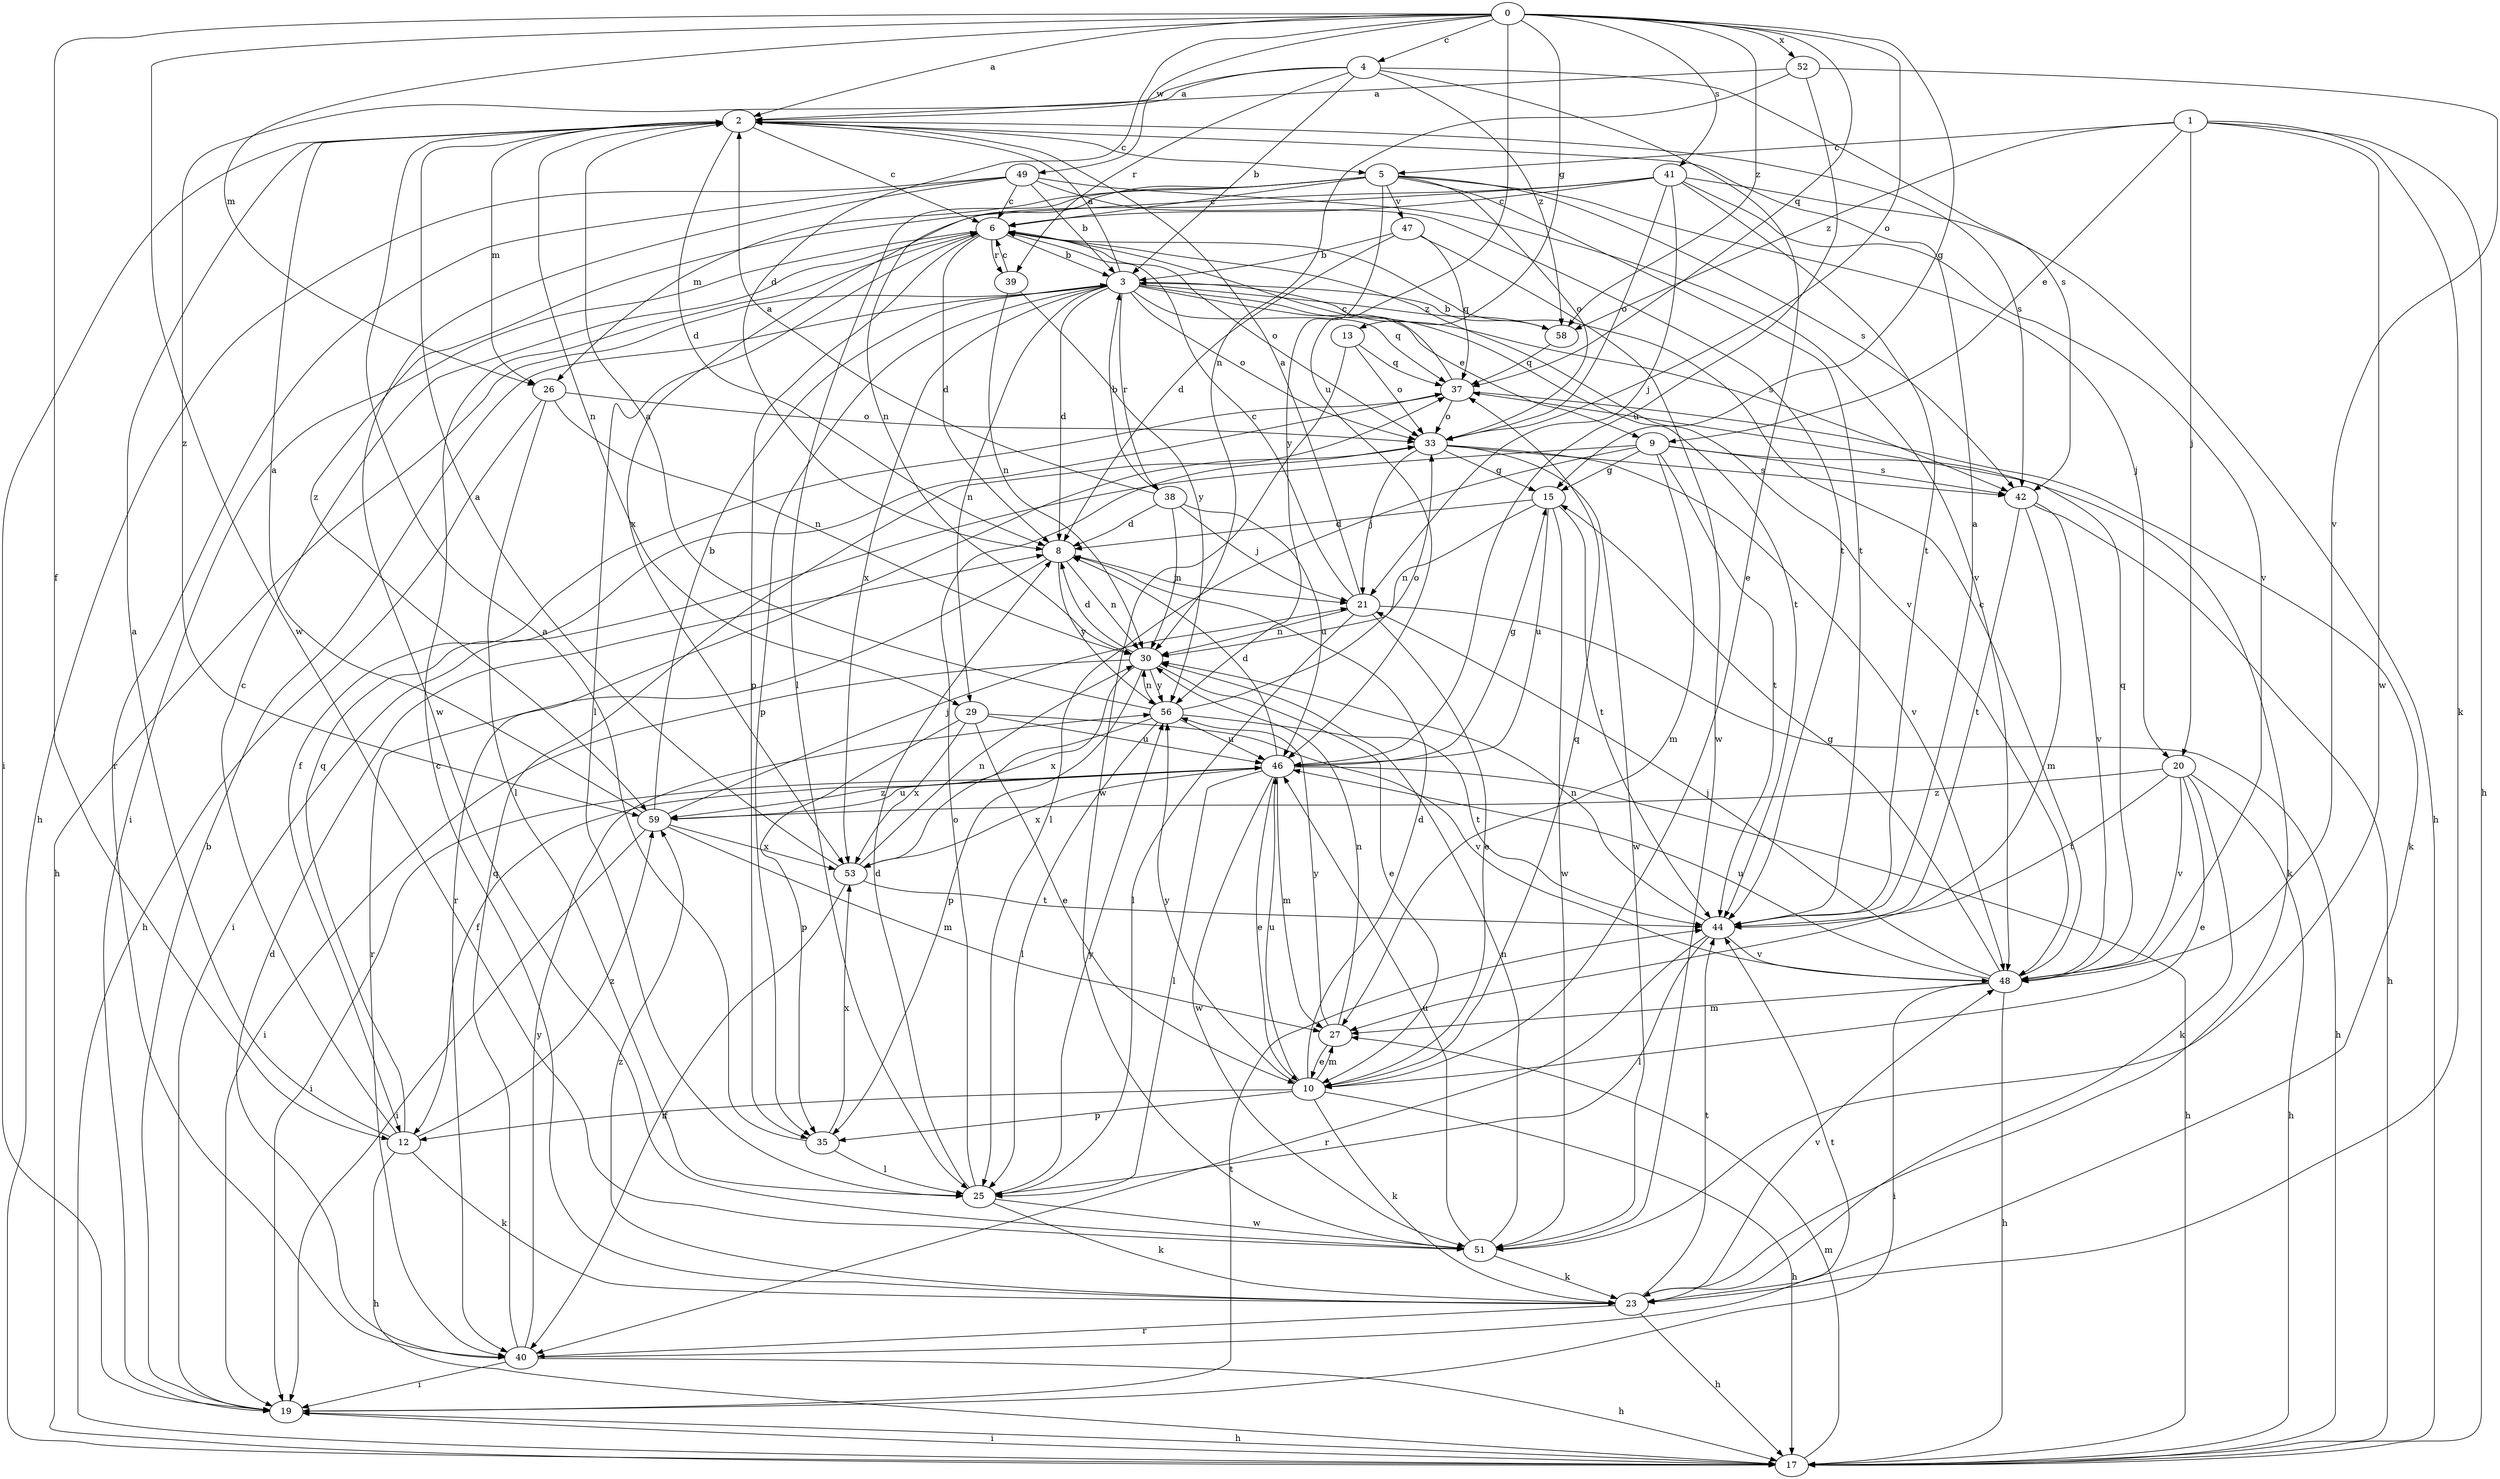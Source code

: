 strict digraph  {
0;
1;
2;
3;
4;
5;
6;
8;
9;
10;
12;
13;
15;
17;
19;
20;
21;
23;
25;
26;
27;
29;
30;
33;
35;
37;
38;
39;
40;
41;
42;
44;
46;
47;
48;
49;
51;
52;
53;
56;
58;
59;
0 -> 2  [label=a];
0 -> 4  [label=c];
0 -> 8  [label=d];
0 -> 12  [label=f];
0 -> 13  [label=g];
0 -> 15  [label=g];
0 -> 26  [label=m];
0 -> 33  [label=o];
0 -> 37  [label=q];
0 -> 41  [label=s];
0 -> 46  [label=u];
0 -> 49  [label=w];
0 -> 51  [label=w];
0 -> 52  [label=x];
0 -> 58  [label=z];
1 -> 5  [label=c];
1 -> 9  [label=e];
1 -> 17  [label=h];
1 -> 20  [label=j];
1 -> 23  [label=k];
1 -> 51  [label=w];
1 -> 58  [label=z];
2 -> 5  [label=c];
2 -> 6  [label=c];
2 -> 8  [label=d];
2 -> 19  [label=i];
2 -> 26  [label=m];
2 -> 29  [label=n];
2 -> 42  [label=s];
3 -> 2  [label=a];
3 -> 8  [label=d];
3 -> 9  [label=e];
3 -> 17  [label=h];
3 -> 29  [label=n];
3 -> 33  [label=o];
3 -> 35  [label=p];
3 -> 37  [label=q];
3 -> 38  [label=r];
3 -> 42  [label=s];
3 -> 44  [label=t];
3 -> 53  [label=x];
3 -> 58  [label=z];
4 -> 2  [label=a];
4 -> 3  [label=b];
4 -> 10  [label=e];
4 -> 39  [label=r];
4 -> 42  [label=s];
4 -> 58  [label=z];
4 -> 59  [label=z];
5 -> 6  [label=c];
5 -> 20  [label=j];
5 -> 25  [label=l];
5 -> 26  [label=m];
5 -> 30  [label=n];
5 -> 33  [label=o];
5 -> 42  [label=s];
5 -> 44  [label=t];
5 -> 47  [label=v];
5 -> 56  [label=y];
6 -> 3  [label=b];
6 -> 8  [label=d];
6 -> 19  [label=i];
6 -> 25  [label=l];
6 -> 33  [label=o];
6 -> 35  [label=p];
6 -> 39  [label=r];
6 -> 48  [label=v];
8 -> 21  [label=j];
8 -> 30  [label=n];
8 -> 40  [label=r];
8 -> 56  [label=y];
9 -> 15  [label=g];
9 -> 19  [label=i];
9 -> 23  [label=k];
9 -> 25  [label=l];
9 -> 27  [label=m];
9 -> 42  [label=s];
9 -> 44  [label=t];
10 -> 8  [label=d];
10 -> 12  [label=f];
10 -> 17  [label=h];
10 -> 23  [label=k];
10 -> 27  [label=m];
10 -> 35  [label=p];
10 -> 37  [label=q];
10 -> 46  [label=u];
10 -> 56  [label=y];
12 -> 2  [label=a];
12 -> 6  [label=c];
12 -> 17  [label=h];
12 -> 23  [label=k];
12 -> 37  [label=q];
12 -> 59  [label=z];
13 -> 33  [label=o];
13 -> 37  [label=q];
13 -> 51  [label=w];
15 -> 8  [label=d];
15 -> 30  [label=n];
15 -> 44  [label=t];
15 -> 46  [label=u];
15 -> 51  [label=w];
17 -> 19  [label=i];
17 -> 27  [label=m];
19 -> 3  [label=b];
19 -> 17  [label=h];
19 -> 44  [label=t];
20 -> 10  [label=e];
20 -> 17  [label=h];
20 -> 23  [label=k];
20 -> 44  [label=t];
20 -> 48  [label=v];
20 -> 59  [label=z];
21 -> 2  [label=a];
21 -> 6  [label=c];
21 -> 10  [label=e];
21 -> 17  [label=h];
21 -> 25  [label=l];
21 -> 30  [label=n];
23 -> 6  [label=c];
23 -> 17  [label=h];
23 -> 40  [label=r];
23 -> 44  [label=t];
23 -> 48  [label=v];
23 -> 59  [label=z];
25 -> 8  [label=d];
25 -> 23  [label=k];
25 -> 33  [label=o];
25 -> 51  [label=w];
25 -> 56  [label=y];
26 -> 17  [label=h];
26 -> 25  [label=l];
26 -> 30  [label=n];
26 -> 33  [label=o];
27 -> 10  [label=e];
27 -> 30  [label=n];
27 -> 56  [label=y];
29 -> 10  [label=e];
29 -> 35  [label=p];
29 -> 46  [label=u];
29 -> 48  [label=v];
29 -> 53  [label=x];
30 -> 8  [label=d];
30 -> 10  [label=e];
30 -> 19  [label=i];
30 -> 35  [label=p];
30 -> 53  [label=x];
30 -> 56  [label=y];
33 -> 15  [label=g];
33 -> 21  [label=j];
33 -> 40  [label=r];
33 -> 42  [label=s];
33 -> 48  [label=v];
33 -> 51  [label=w];
35 -> 2  [label=a];
35 -> 25  [label=l];
35 -> 53  [label=x];
37 -> 6  [label=c];
37 -> 12  [label=f];
37 -> 23  [label=k];
37 -> 33  [label=o];
38 -> 2  [label=a];
38 -> 3  [label=b];
38 -> 8  [label=d];
38 -> 21  [label=j];
38 -> 30  [label=n];
38 -> 46  [label=u];
39 -> 6  [label=c];
39 -> 30  [label=n];
39 -> 56  [label=y];
40 -> 8  [label=d];
40 -> 17  [label=h];
40 -> 19  [label=i];
40 -> 37  [label=q];
40 -> 44  [label=t];
40 -> 56  [label=y];
41 -> 6  [label=c];
41 -> 17  [label=h];
41 -> 21  [label=j];
41 -> 33  [label=o];
41 -> 44  [label=t];
41 -> 48  [label=v];
41 -> 53  [label=x];
41 -> 59  [label=z];
42 -> 17  [label=h];
42 -> 27  [label=m];
42 -> 44  [label=t];
42 -> 48  [label=v];
44 -> 2  [label=a];
44 -> 25  [label=l];
44 -> 30  [label=n];
44 -> 40  [label=r];
44 -> 48  [label=v];
46 -> 8  [label=d];
46 -> 10  [label=e];
46 -> 15  [label=g];
46 -> 17  [label=h];
46 -> 19  [label=i];
46 -> 25  [label=l];
46 -> 27  [label=m];
46 -> 51  [label=w];
46 -> 53  [label=x];
46 -> 59  [label=z];
47 -> 3  [label=b];
47 -> 8  [label=d];
47 -> 37  [label=q];
47 -> 51  [label=w];
48 -> 6  [label=c];
48 -> 15  [label=g];
48 -> 17  [label=h];
48 -> 19  [label=i];
48 -> 21  [label=j];
48 -> 27  [label=m];
48 -> 37  [label=q];
48 -> 46  [label=u];
49 -> 3  [label=b];
49 -> 6  [label=c];
49 -> 17  [label=h];
49 -> 40  [label=r];
49 -> 44  [label=t];
49 -> 48  [label=v];
49 -> 51  [label=w];
51 -> 23  [label=k];
51 -> 30  [label=n];
51 -> 46  [label=u];
52 -> 2  [label=a];
52 -> 30  [label=n];
52 -> 46  [label=u];
52 -> 48  [label=v];
53 -> 2  [label=a];
53 -> 30  [label=n];
53 -> 40  [label=r];
53 -> 44  [label=t];
56 -> 2  [label=a];
56 -> 12  [label=f];
56 -> 25  [label=l];
56 -> 30  [label=n];
56 -> 33  [label=o];
56 -> 44  [label=t];
56 -> 46  [label=u];
58 -> 3  [label=b];
58 -> 37  [label=q];
59 -> 2  [label=a];
59 -> 3  [label=b];
59 -> 19  [label=i];
59 -> 21  [label=j];
59 -> 27  [label=m];
59 -> 46  [label=u];
59 -> 53  [label=x];
}
